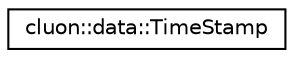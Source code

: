 digraph "Graphical Class Hierarchy"
{
 // LATEX_PDF_SIZE
  edge [fontname="Helvetica",fontsize="10",labelfontname="Helvetica",labelfontsize="10"];
  node [fontname="Helvetica",fontsize="10",shape=record];
  rankdir="LR";
  Node0 [label="cluon::data::TimeStamp",height=0.2,width=0.4,color="black", fillcolor="white", style="filled",URL="$classcluon_1_1data_1_1TimeStamp.html",tooltip=" "];
}
